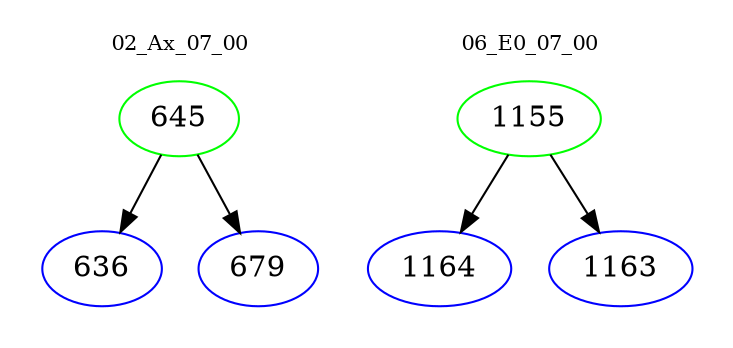digraph{
subgraph cluster_0 {
color = white
label = "02_Ax_07_00";
fontsize=10;
T0_645 [label="645", color="green"]
T0_645 -> T0_636 [color="black"]
T0_636 [label="636", color="blue"]
T0_645 -> T0_679 [color="black"]
T0_679 [label="679", color="blue"]
}
subgraph cluster_1 {
color = white
label = "06_E0_07_00";
fontsize=10;
T1_1155 [label="1155", color="green"]
T1_1155 -> T1_1164 [color="black"]
T1_1164 [label="1164", color="blue"]
T1_1155 -> T1_1163 [color="black"]
T1_1163 [label="1163", color="blue"]
}
}
